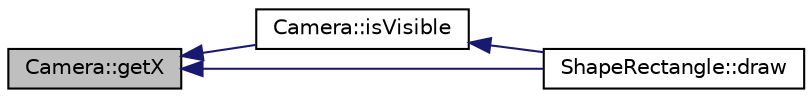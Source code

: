 digraph "Camera::getX"
{
  edge [fontname="Helvetica",fontsize="10",labelfontname="Helvetica",labelfontsize="10"];
  node [fontname="Helvetica",fontsize="10",shape=record];
  rankdir="LR";
  Node1 [label="Camera::getX",height=0.2,width=0.4,color="black", fillcolor="grey75", style="filled", fontcolor="black"];
  Node1 -> Node2 [dir="back",color="midnightblue",fontsize="10",style="solid",fontname="Helvetica"];
  Node2 [label="Camera::isVisible",height=0.2,width=0.4,color="black", fillcolor="white", style="filled",URL="$class_camera.html#aedd574cbd0a6f799aa6f15865d4fd553"];
  Node2 -> Node3 [dir="back",color="midnightblue",fontsize="10",style="solid",fontname="Helvetica"];
  Node3 [label="ShapeRectangle::draw",height=0.2,width=0.4,color="black", fillcolor="white", style="filled",URL="$class_shape_rectangle.html#a20a7cfe33c50e3adc9ee1f8989458997"];
  Node1 -> Node3 [dir="back",color="midnightblue",fontsize="10",style="solid",fontname="Helvetica"];
}
